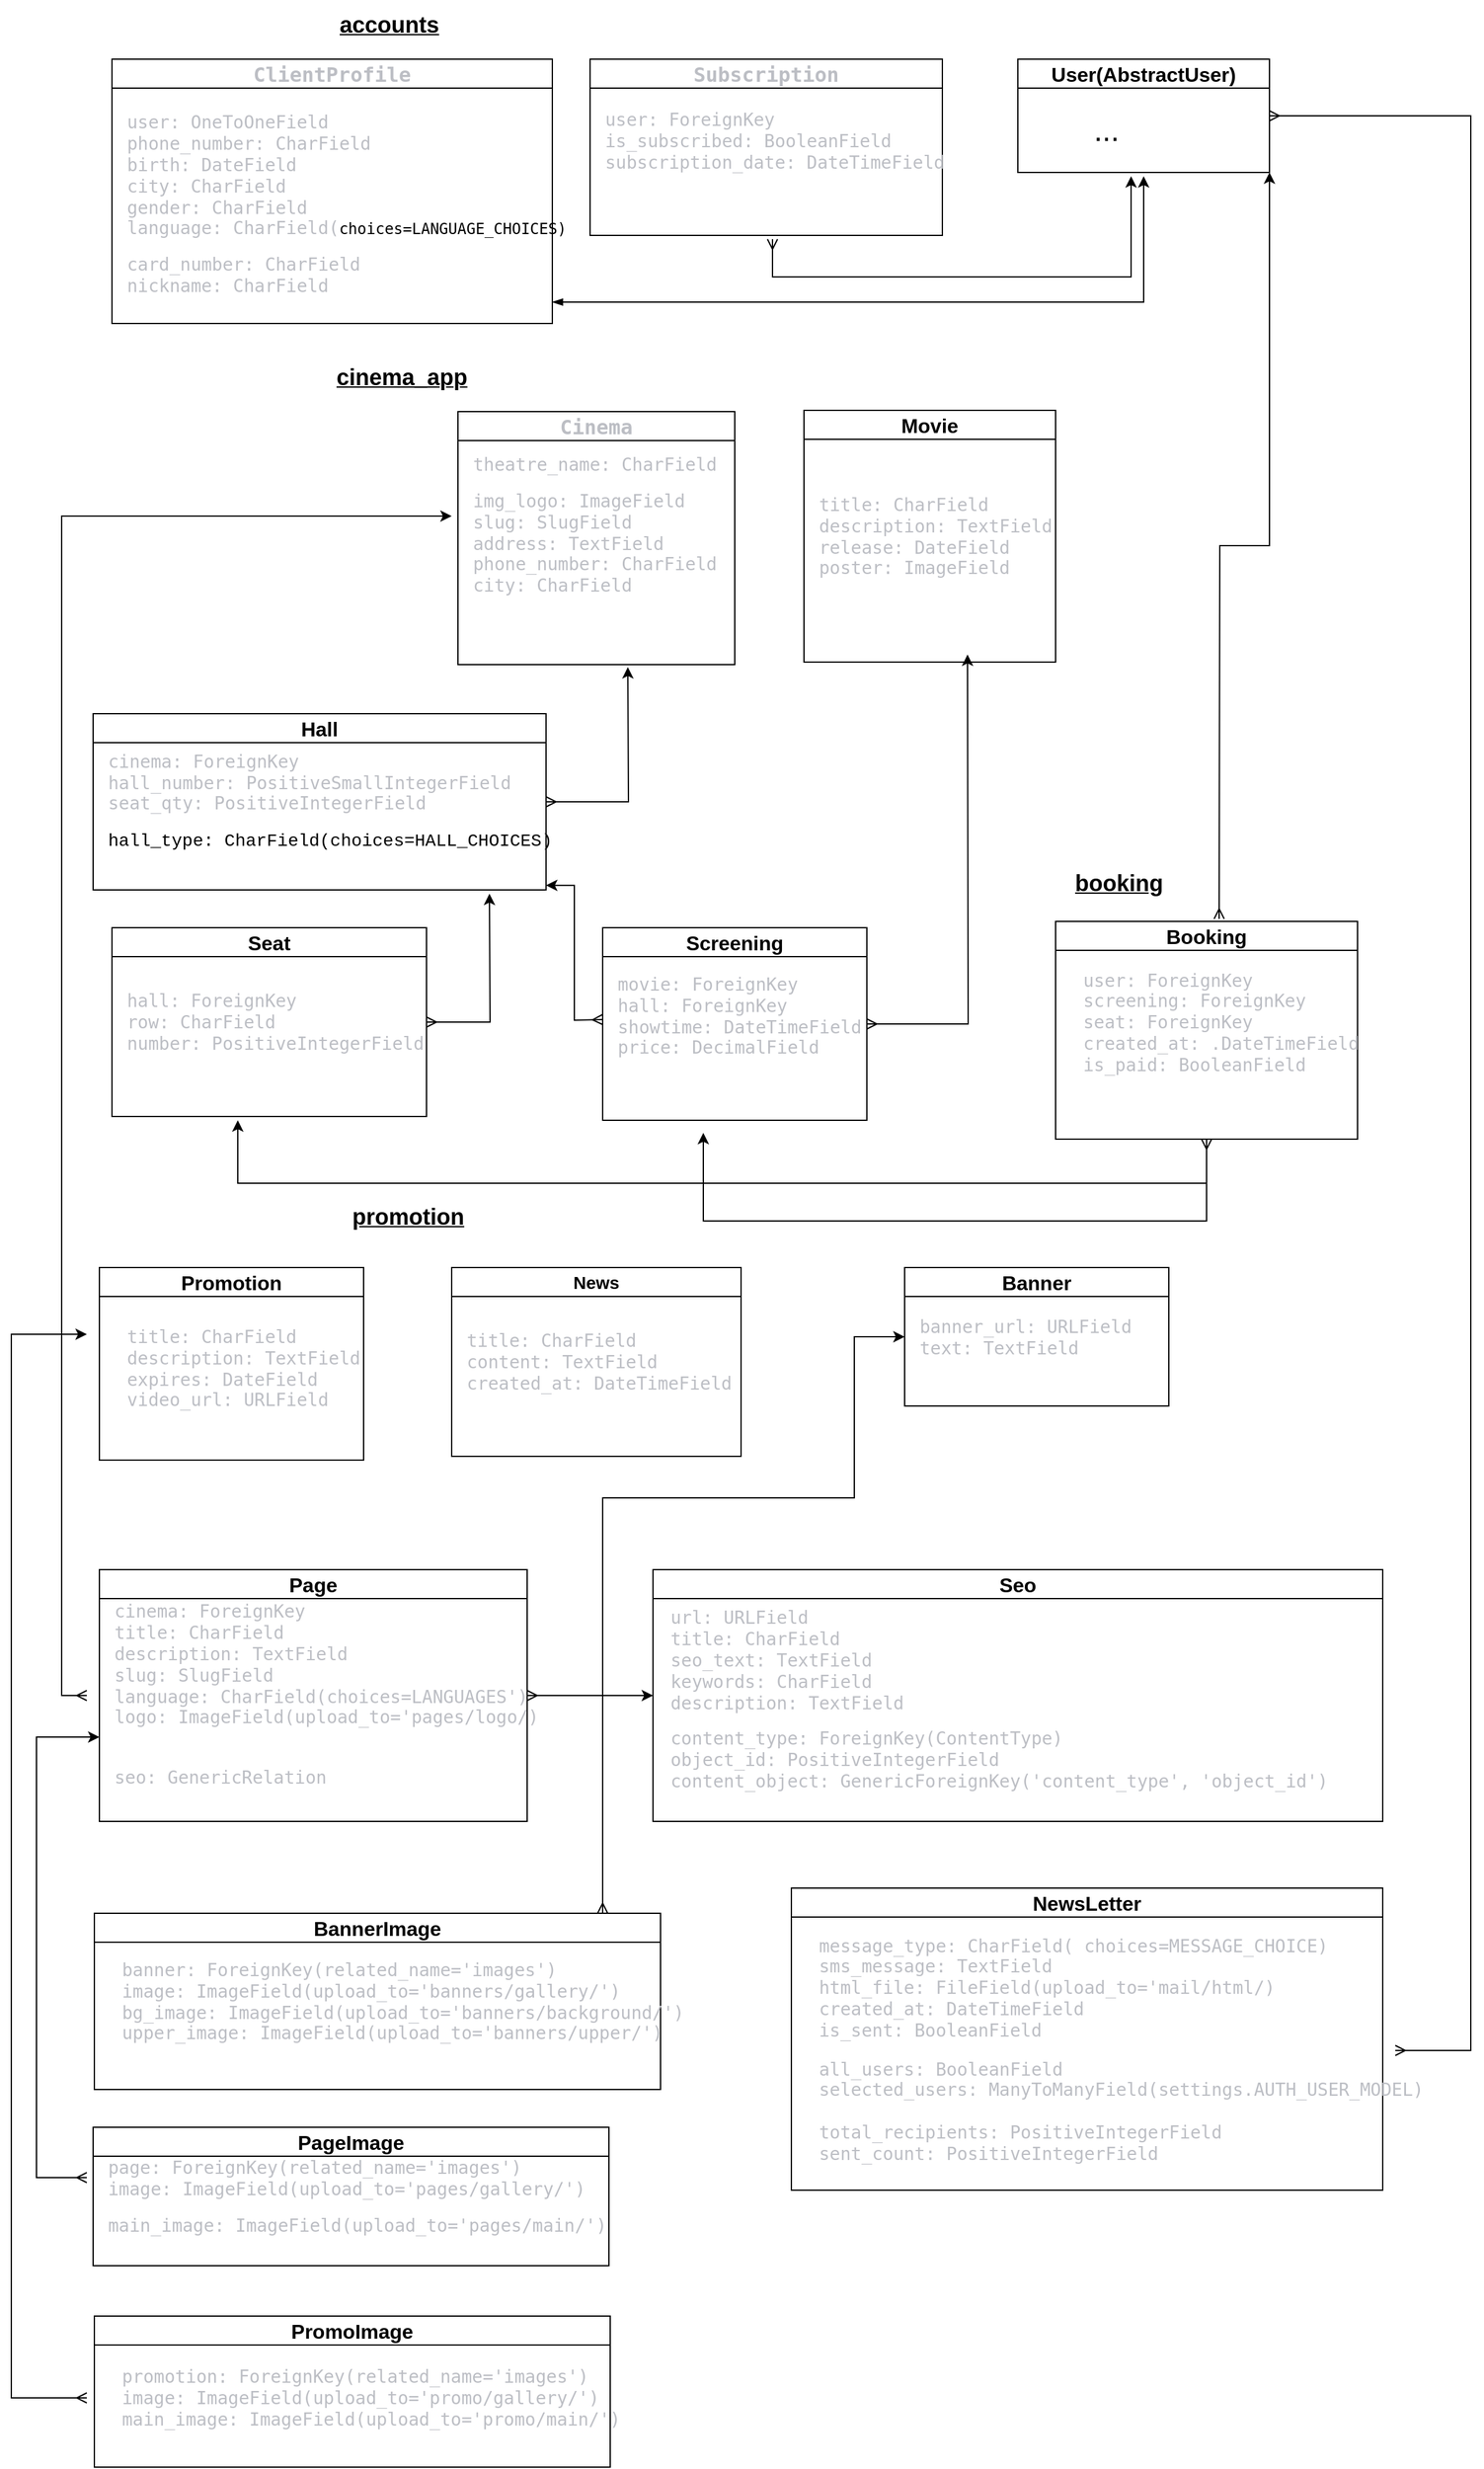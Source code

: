 <mxfile version="28.0.7">
  <diagram name="Страница — 1" id="jdN-In5Sup646VtUuVHt">
    <mxGraphModel dx="1041" dy="1763" grid="1" gridSize="10" guides="1" tooltips="1" connect="1" arrows="1" fold="1" page="1" pageScale="1" pageWidth="827" pageHeight="1169" math="0" shadow="0">
      <root>
        <mxCell id="0" />
        <mxCell id="1" parent="0" />
        <mxCell id="P_w9RCwGP_6V5Zf1SZuy-1" value="&lt;div&gt;&lt;pre style=&quot;font-family: &amp;quot;JetBrains Mono&amp;quot;, monospace;&quot;&gt;&lt;font style=&quot;font-size: 16px; color: light-dark(rgb(188, 190, 196), rgb(255, 255, 255));&quot;&gt;ClientProfile&lt;/font&gt;&lt;/pre&gt;&lt;/div&gt;" style="swimlane;whiteSpace=wrap;html=1;" parent="1" vertex="1">
          <mxGeometry x="220" y="-983" width="350" height="210" as="geometry" />
        </mxCell>
        <mxCell id="P_w9RCwGP_6V5Zf1SZuy-49" style="edgeStyle=orthogonalEdgeStyle;rounded=0;orthogonalLoop=1;jettySize=auto;html=1;startArrow=blockThin;startFill=1;" parent="P_w9RCwGP_6V5Zf1SZuy-1" edge="1">
          <mxGeometry relative="1" as="geometry">
            <mxPoint x="820" y="93" as="targetPoint" />
            <mxPoint x="350" y="193" as="sourcePoint" />
            <Array as="points">
              <mxPoint x="820" y="193" />
            </Array>
          </mxGeometry>
        </mxCell>
        <mxCell id="P_w9RCwGP_6V5Zf1SZuy-4" value="&lt;pre style=&quot;font-family: &amp;quot;JetBrains Mono&amp;quot;, monospace;&quot;&gt;&lt;span&gt;&lt;font style=&quot;color: light-dark(rgb(188, 190, 196), rgb(255, 255, 255)); font-size: 14px;&quot;&gt;user: OneToOneField&lt;br&gt;phone_number: CharField&lt;br&gt;birth: DateField&lt;br&gt;city: CharField&lt;br&gt;gender: CharField&lt;br&gt;language: CharField(&lt;/font&gt;&lt;/span&gt;choices=LANGUAGE_CHOICES)&lt;/pre&gt;&lt;pre style=&quot;font-family: &amp;quot;JetBrains Mono&amp;quot;, monospace;&quot;&gt;&lt;span&gt;&lt;font style=&quot;color: light-dark(rgb(188, 190, 196), rgb(255, 255, 255)); font-size: 14px;&quot;&gt;card_number: CharField&lt;br&gt;nickname: CharField&lt;br&gt;&lt;/font&gt;&lt;/span&gt;&lt;/pre&gt;" style="text;html=1;align=left;verticalAlign=middle;resizable=0;points=[];autosize=1;strokeColor=none;fillColor=none;" parent="P_w9RCwGP_6V5Zf1SZuy-1" vertex="1">
          <mxGeometry x="10" y="25" width="340" height="180" as="geometry" />
        </mxCell>
        <mxCell id="P_w9RCwGP_6V5Zf1SZuy-5" value="&lt;pre style=&quot;font-family: &amp;quot;JetBrains Mono&amp;quot;, monospace;&quot;&gt;&lt;div&gt;&lt;pre style=&quot;font-family: &amp;quot;JetBrains Mono&amp;quot;, monospace;&quot;&gt;&lt;font style=&quot;color: light-dark(rgb(188, 190, 196), rgb(255, 255, 255)); font-size: 16px;&quot;&gt;Subscription&lt;/font&gt;&lt;/pre&gt;&lt;/div&gt;&lt;/pre&gt;" style="swimlane;whiteSpace=wrap;html=1;" parent="1" vertex="1">
          <mxGeometry x="600" y="-983" width="280" height="140" as="geometry" />
        </mxCell>
        <mxCell id="P_w9RCwGP_6V5Zf1SZuy-51" style="edgeStyle=orthogonalEdgeStyle;rounded=0;orthogonalLoop=1;jettySize=auto;html=1;startArrow=ERmany;startFill=0;" parent="P_w9RCwGP_6V5Zf1SZuy-5" edge="1">
          <mxGeometry relative="1" as="geometry">
            <mxPoint x="430" y="93" as="targetPoint" />
            <mxPoint x="145" y="143" as="sourcePoint" />
            <Array as="points">
              <mxPoint x="145" y="173" />
              <mxPoint x="430" y="173" />
            </Array>
          </mxGeometry>
        </mxCell>
        <mxCell id="P_w9RCwGP_6V5Zf1SZuy-6" value="&lt;pre style=&quot;font-family: &amp;quot;JetBrains Mono&amp;quot;, monospace;&quot;&gt;&lt;div&gt;&lt;pre style=&quot;font-family: &amp;quot;JetBrains Mono&amp;quot;, monospace;&quot;&gt;&lt;font style=&quot;color: light-dark(rgb(188, 190, 196), rgb(255, 255, 255)); font-size: 14px;&quot;&gt;user: ForeignKey&lt;br&gt;is_subscribed: BooleanField&lt;br&gt;subscription_date: DateTimeField&lt;/font&gt;&lt;/pre&gt;&lt;/div&gt;&lt;/pre&gt;" style="text;html=1;align=left;verticalAlign=middle;resizable=0;points=[];autosize=1;strokeColor=none;fillColor=none;" parent="P_w9RCwGP_6V5Zf1SZuy-5" vertex="1">
          <mxGeometry x="10" y="20" width="270" height="90" as="geometry" />
        </mxCell>
        <mxCell id="P_w9RCwGP_6V5Zf1SZuy-7" value="&lt;div&gt;&lt;pre style=&quot;font-family: &amp;quot;JetBrains Mono&amp;quot;, monospace;&quot;&gt;&lt;font style=&quot;font-size: 16px; color: light-dark(rgb(188, 190, 196), rgb(255, 255, 255));&quot;&gt;Cinema&lt;/font&gt;&lt;/pre&gt;&lt;/div&gt;" style="swimlane;whiteSpace=wrap;html=1;" parent="1" vertex="1">
          <mxGeometry x="495" y="-703" width="220" height="201" as="geometry" />
        </mxCell>
        <mxCell id="P_w9RCwGP_6V5Zf1SZuy-8" value="&lt;div style=&quot;&quot;&gt;&lt;pre style=&quot;font-family: &amp;quot;JetBrains Mono&amp;quot;, monospace;&quot;&gt;&lt;font style=&quot;color: light-dark(rgb(188, 190, 196), rgb(255, 255, 255)); font-size: 14px;&quot;&gt;theatre_name: CharField&lt;/font&gt;&lt;/pre&gt;&lt;pre style=&quot;font-family: &amp;quot;JetBrains Mono&amp;quot;, monospace;&quot;&gt;&lt;font style=&quot;color: light-dark(rgb(188, 190, 196), rgb(255, 255, 255)); font-size: 14px;&quot;&gt;img_logo: ImageField&lt;br&gt;slug: SlugField&lt;br&gt;address: TextField&lt;br&gt;phone_number: CharField&lt;br&gt;city: CharField&lt;/font&gt;&lt;/pre&gt;&lt;/div&gt;" style="text;html=1;align=left;verticalAlign=middle;resizable=0;points=[];autosize=1;strokeColor=none;fillColor=none;" parent="P_w9RCwGP_6V5Zf1SZuy-7" vertex="1">
          <mxGeometry x="10" y="15" width="200" height="150" as="geometry" />
        </mxCell>
        <mxCell id="P_w9RCwGP_6V5Zf1SZuy-52" style="edgeStyle=orthogonalEdgeStyle;rounded=0;orthogonalLoop=1;jettySize=auto;html=1;startArrow=ERmany;startFill=0;" parent="1" source="P_w9RCwGP_6V5Zf1SZuy-9" edge="1">
          <mxGeometry relative="1" as="geometry">
            <mxPoint x="630" y="-500" as="targetPoint" />
          </mxGeometry>
        </mxCell>
        <mxCell id="P_w9RCwGP_6V5Zf1SZuy-9" value="&lt;font style=&quot;font-size: 16px;&quot;&gt;Hall&lt;/font&gt;" style="swimlane;whiteSpace=wrap;html=1;" parent="1" vertex="1">
          <mxGeometry x="205" y="-463" width="360" height="140" as="geometry" />
        </mxCell>
        <mxCell id="P_w9RCwGP_6V5Zf1SZuy-10" value="&lt;pre style=&quot;font-family: &amp;quot;JetBrains Mono&amp;quot;, monospace;&quot;&gt;&lt;font style=&quot;color: light-dark(rgb(188, 190, 196), rgb(255, 255, 255)); font-size: 14px;&quot;&gt;cinema: ForeignKey&lt;br&gt;hall_number: PositiveSmallIntegerField&lt;br&gt;seat_qty: PositiveIntegerField&lt;/font&gt;&lt;/pre&gt;&lt;pre style=&quot;font-family: &amp;quot;JetBrains Mono&amp;quot;, monospace;&quot;&gt;&lt;font style=&quot;font-size: 14px; color: light-dark(rgb(0, 0, 0), rgb(255, 255, 255));&quot;&gt;&lt;div style=&quot;font-family: Consolas, &amp;quot;Courier New&amp;quot;, monospace; line-height: 19px;&quot;&gt;hall_type: CharField(choices=HALL_CHOICES)&lt;/div&gt;&lt;/font&gt;&lt;/pre&gt;" style="text;html=1;align=left;verticalAlign=middle;resizable=0;points=[];autosize=1;strokeColor=none;fillColor=none;" parent="P_w9RCwGP_6V5Zf1SZuy-9" vertex="1">
          <mxGeometry x="10" y="10" width="350" height="120" as="geometry" />
        </mxCell>
        <mxCell id="P_w9RCwGP_6V5Zf1SZuy-11" value="&lt;font style=&quot;font-size: 16px;&quot;&gt;Movie&lt;/font&gt;" style="swimlane;whiteSpace=wrap;html=1;" parent="1" vertex="1">
          <mxGeometry x="770" y="-704" width="200" height="200" as="geometry" />
        </mxCell>
        <mxCell id="P_w9RCwGP_6V5Zf1SZuy-12" value="&lt;div style=&quot;&quot;&gt;&lt;pre style=&quot;font-family: &amp;quot;JetBrains Mono&amp;quot;, monospace;&quot;&gt;&lt;font style=&quot;font-size: 14px; color: light-dark(rgb(188, 190, 196), rgb(255, 255, 255));&quot;&gt;title: CharField&lt;br&gt;description: TextField&lt;br&gt;release: DateField&lt;br&gt;poster: ImageField&lt;/font&gt;&lt;/pre&gt;&lt;/div&gt;" style="text;html=1;align=left;verticalAlign=middle;resizable=0;points=[];autosize=1;strokeColor=none;fillColor=none;" parent="P_w9RCwGP_6V5Zf1SZuy-11" vertex="1">
          <mxGeometry x="10" y="50" width="190" height="100" as="geometry" />
        </mxCell>
        <mxCell id="P_w9RCwGP_6V5Zf1SZuy-42" value="&lt;span style=&quot;color: rgba(0, 0, 0, 0); font-family: monospace; font-size: 0px; text-align: start;&quot;&gt;3CmxGraphModel%3E%3Croot%3E%3CmxCell%20id%3D%220%22%2F%3E%3CmxCell%20id%3D%221%22%20parent%3D%220%22%2F%3E%3CmxCell%20id%3D%222%22%20value%3D%22%26lt%3Bfont%20style%3D%26quot%3Bfont-size%3A%2018px%3B%26quot%3B%26gt%3B%26lt%3Bb%26gt%3B%26lt%3Bu%26gt%3BPromotion%26lt%3B%2Fu%26gt%3B%26lt%3B%2Fb%26gt%3B%26lt%3B%2Ffont%26gt%3B%22%20style%3D%22text%3Bhtml%3D1%3Balign%3Dcenter%3BverticalAlign%3Dmiddle%3Bresizable%3D0%3Bpoints%3D%5B%5D%3Bautosize%3D1%3BstrokeColor%3Dnone%3BfillColor%3Dnone%3B%22%20vertex%3D%221%22%20parent%3D%221%22%3E%3CmxGeometry%20x%3D%22230%22%20y%3D%22940%22%20width%3D%22110%22%20height%3D%2240%22%20as%3D%22geometry%22%2F%3E%3C%2FmxCell%3E%3C%2Froot%3E%3C%2FmxGraphModel%3ECinema&lt;/span&gt;" style="text;html=1;align=center;verticalAlign=middle;resizable=0;points=[];autosize=1;strokeColor=none;fillColor=none;" parent="P_w9RCwGP_6V5Zf1SZuy-11" vertex="1">
          <mxGeometry x="130" y="-54" width="20" height="30" as="geometry" />
        </mxCell>
        <mxCell id="P_w9RCwGP_6V5Zf1SZuy-54" style="edgeStyle=orthogonalEdgeStyle;rounded=0;orthogonalLoop=1;jettySize=auto;html=1;startArrow=ERmany;startFill=0;" parent="1" source="P_w9RCwGP_6V5Zf1SZuy-13" edge="1">
          <mxGeometry relative="1" as="geometry">
            <mxPoint x="900" y="-510" as="targetPoint" />
          </mxGeometry>
        </mxCell>
        <mxCell id="P_w9RCwGP_6V5Zf1SZuy-13" value="&lt;font style=&quot;font-size: 16px;&quot;&gt;Screening&lt;/font&gt;" style="swimlane;whiteSpace=wrap;html=1;" parent="1" vertex="1">
          <mxGeometry x="610" y="-293" width="210" height="153" as="geometry" />
        </mxCell>
        <mxCell id="P_w9RCwGP_6V5Zf1SZuy-14" value="&lt;div style=&quot;&quot;&gt;&lt;pre style=&quot;font-family: &amp;quot;JetBrains Mono&amp;quot;, monospace;&quot;&gt;&lt;font style=&quot;font-size: 14px; color: light-dark(rgb(188, 190, 196), rgb(255, 255, 255));&quot;&gt;movie: ForeignKey&lt;br&gt;hall: ForeignKey&lt;br&gt;showtime: DateTimeField&lt;br&gt;price: DecimalField&lt;/font&gt;&lt;/pre&gt;&lt;/div&gt;" style="text;html=1;align=left;verticalAlign=middle;resizable=0;points=[];autosize=1;strokeColor=none;fillColor=none;" parent="P_w9RCwGP_6V5Zf1SZuy-13" vertex="1">
          <mxGeometry x="10" y="20" width="200" height="100" as="geometry" />
        </mxCell>
        <mxCell id="P_w9RCwGP_6V5Zf1SZuy-15" value="&lt;font style=&quot;font-size: 16px;&quot;&gt;Seat&lt;/font&gt;" style="swimlane;whiteSpace=wrap;html=1;" parent="1" vertex="1">
          <mxGeometry x="220" y="-293" width="250" height="150" as="geometry" />
        </mxCell>
        <mxCell id="P_w9RCwGP_6V5Zf1SZuy-53" style="edgeStyle=orthogonalEdgeStyle;rounded=0;orthogonalLoop=1;jettySize=auto;html=1;startArrow=ERmany;startFill=0;" parent="P_w9RCwGP_6V5Zf1SZuy-15" source="P_w9RCwGP_6V5Zf1SZuy-16" edge="1">
          <mxGeometry relative="1" as="geometry">
            <mxPoint x="300" y="-27" as="targetPoint" />
          </mxGeometry>
        </mxCell>
        <mxCell id="P_w9RCwGP_6V5Zf1SZuy-16" value="&lt;div style=&quot;&quot;&gt;&lt;pre style=&quot;font-family: &amp;quot;JetBrains Mono&amp;quot;, monospace;&quot;&gt;&lt;span&gt;&lt;font style=&quot;color: light-dark(rgb(188, 190, 196), rgb(255, 255, 255)); font-size: 14px;&quot;&gt;hall: ForeignKey&lt;br&gt;row: CharField&lt;br&gt;number: PositiveIntegerField&lt;/font&gt;&lt;/span&gt;&lt;/pre&gt;&lt;/div&gt;" style="text;html=1;align=left;verticalAlign=middle;resizable=0;points=[];autosize=1;strokeColor=none;fillColor=none;" parent="P_w9RCwGP_6V5Zf1SZuy-15" vertex="1">
          <mxGeometry x="10" y="30" width="240" height="90" as="geometry" />
        </mxCell>
        <mxCell id="P_w9RCwGP_6V5Zf1SZuy-17" value="&lt;font style=&quot;font-size: 14px;&quot;&gt;News&lt;/font&gt;" style="swimlane;whiteSpace=wrap;html=1;" parent="1" vertex="1">
          <mxGeometry x="490" y="-23" width="230" height="150" as="geometry" />
        </mxCell>
        <mxCell id="P_w9RCwGP_6V5Zf1SZuy-18" value="&lt;div style=&quot;&quot;&gt;&lt;pre style=&quot;font-family: &amp;quot;JetBrains Mono&amp;quot;, monospace;&quot;&gt;&lt;font style=&quot;font-size: 14px; color: light-dark(rgb(188, 190, 196), rgb(255, 255, 255));&quot;&gt;title: CharField&lt;br&gt;content: TextField&lt;br&gt;created_at: DateTimeField&lt;/font&gt;&lt;/pre&gt;&lt;/div&gt;" style="text;html=1;align=left;verticalAlign=middle;resizable=0;points=[];autosize=1;strokeColor=none;fillColor=none;" parent="P_w9RCwGP_6V5Zf1SZuy-17" vertex="1">
          <mxGeometry x="10" y="30" width="220" height="90" as="geometry" />
        </mxCell>
        <mxCell id="P_w9RCwGP_6V5Zf1SZuy-19" value="&lt;font style=&quot;font-size: 16px;&quot;&gt;Promotion&lt;/font&gt;" style="swimlane;whiteSpace=wrap;html=1;" parent="1" vertex="1">
          <mxGeometry x="210" y="-23" width="210" height="153" as="geometry" />
        </mxCell>
        <mxCell id="P_w9RCwGP_6V5Zf1SZuy-20" value="&lt;div style=&quot;&quot;&gt;&lt;pre style=&quot;font-family: &amp;quot;JetBrains Mono&amp;quot;, monospace;&quot;&gt;&lt;font style=&quot;font-size: 14px; color: light-dark(rgb(188, 190, 196), rgb(255, 255, 255));&quot;&gt;title: CharField&lt;br&gt;description: TextField&lt;br&gt;expires: DateField&lt;br&gt;video_url: URLField&lt;/font&gt;&lt;/pre&gt;&lt;/div&gt;" style="text;html=1;align=left;verticalAlign=middle;resizable=0;points=[];autosize=1;strokeColor=none;fillColor=none;" parent="P_w9RCwGP_6V5Zf1SZuy-19" vertex="1">
          <mxGeometry x="20" y="30" width="190" height="100" as="geometry" />
        </mxCell>
        <mxCell id="P_w9RCwGP_6V5Zf1SZuy-21" value="&lt;font style=&quot;font-size: 16px;&quot;&gt;Seo&lt;/font&gt;" style="swimlane;whiteSpace=wrap;html=1;" parent="1" vertex="1">
          <mxGeometry x="650" y="217" width="580" height="200" as="geometry" />
        </mxCell>
        <mxCell id="P_w9RCwGP_6V5Zf1SZuy-22" value="&lt;div style=&quot;&quot;&gt;&lt;pre style=&quot;font-family: &amp;quot;JetBrains Mono&amp;quot;, monospace;&quot;&gt;&lt;font style=&quot;font-size: 14px; color: light-dark(rgb(188, 190, 196), rgb(255, 255, 255));&quot;&gt;url: URLField&lt;br&gt;title: CharField&lt;br&gt;seo_text: TextField&lt;br&gt;keywords: CharField&lt;br&gt;description: TextField&lt;/font&gt;&lt;/pre&gt;&lt;pre style=&quot;font-family: &amp;quot;JetBrains Mono&amp;quot;, monospace;&quot;&gt;&lt;div style=&quot;&quot;&gt;&lt;pre style=&quot;font-family: &amp;quot;JetBrains Mono&amp;quot;, monospace;&quot;&gt;&lt;font style=&quot;font-size: 14px; color: light-dark(rgb(188, 190, 196), rgb(255, 255, 255));&quot;&gt;content_type: ForeignKey(ContentType)&lt;br&gt;object_id: PositiveIntegerField&lt;br&gt;content_object: GenericForeignKey(&#39;content_type&#39;, &#39;object_id&#39;)&lt;/font&gt;&lt;/pre&gt;&lt;/div&gt;&lt;/pre&gt;&lt;/div&gt;" style="text;html=1;align=left;verticalAlign=middle;resizable=0;points=[];autosize=1;strokeColor=none;fillColor=none;" parent="P_w9RCwGP_6V5Zf1SZuy-21" vertex="1">
          <mxGeometry x="12" y="13" width="500" height="180" as="geometry" />
        </mxCell>
        <mxCell id="P_w9RCwGP_6V5Zf1SZuy-23" value="&lt;font style=&quot;font-size: 16px;&quot;&gt;Page&lt;/font&gt;" style="swimlane;whiteSpace=wrap;html=1;startSize=23;" parent="1" vertex="1">
          <mxGeometry x="210" y="217" width="340" height="200" as="geometry" />
        </mxCell>
        <mxCell id="P_w9RCwGP_6V5Zf1SZuy-56" style="edgeStyle=orthogonalEdgeStyle;rounded=0;orthogonalLoop=1;jettySize=auto;html=1;startArrow=ERmany;startFill=0;" parent="P_w9RCwGP_6V5Zf1SZuy-23" edge="1">
          <mxGeometry relative="1" as="geometry">
            <mxPoint x="280" y="-837" as="targetPoint" />
            <Array as="points">
              <mxPoint x="-30" y="100" />
              <mxPoint x="-30" y="-837" />
            </Array>
            <mxPoint x="-10" y="100" as="sourcePoint" />
          </mxGeometry>
        </mxCell>
        <mxCell id="P_w9RCwGP_6V5Zf1SZuy-24" value="&lt;div style=&quot;&quot;&gt;&lt;pre style=&quot;font-family: &amp;quot;JetBrains Mono&amp;quot;, monospace;&quot;&gt;&lt;font style=&quot;color: light-dark(rgb(188, 190, 196), rgb(255, 255, 255)); font-size: 14px;&quot;&gt;cinema: ForeignKey&lt;br&gt;title: CharField&lt;br&gt;description: TextField&lt;br&gt;slug: SlugField&lt;br&gt;language: CharField(choices=LANGUAGES&#39;)&lt;br&gt;logo: ImageField(upload_to=&#39;pages/logo/)&lt;br&gt;&lt;br&gt;&lt;/font&gt;&lt;/pre&gt;&lt;pre style=&quot;font-family: &amp;quot;JetBrains Mono&amp;quot;, monospace;&quot;&gt;&lt;font style=&quot;color: light-dark(rgb(188, 190, 196), rgb(255, 255, 255)); font-size: 14px;&quot;&gt;&lt;pre style=&quot;font-family: &amp;quot;JetBrains Mono&amp;quot;, monospace;&quot;&gt;seo: GenericRelation&lt;/pre&gt;&lt;/font&gt;&lt;/pre&gt;&lt;/div&gt;" style="text;html=1;align=left;verticalAlign=middle;resizable=0;points=[];autosize=1;strokeColor=none;fillColor=none;" parent="P_w9RCwGP_6V5Zf1SZuy-23" vertex="1">
          <mxGeometry x="10" y="5" width="330" height="190" as="geometry" />
        </mxCell>
        <mxCell id="P_w9RCwGP_6V5Zf1SZuy-25" value="&lt;font style=&quot;font-size: 16px;&quot;&gt;NewsLetter&lt;/font&gt;" style="swimlane;whiteSpace=wrap;html=1;" parent="1" vertex="1">
          <mxGeometry x="760" y="470" width="470" height="240" as="geometry" />
        </mxCell>
        <mxCell id="P_w9RCwGP_6V5Zf1SZuy-26" value="&lt;div style=&quot;&quot;&gt;&lt;pre style=&quot;font-family: &amp;quot;JetBrains Mono&amp;quot;, monospace;&quot;&gt;&lt;font style=&quot;font-size: 14px; color: light-dark(rgb(188, 190, 196), rgb(255, 255, 255));&quot;&gt;message_type: CharField( choices=MESSAGE_CHOICE)&lt;br&gt;sms_message: TextField&lt;br&gt;html_file: FileField(upload_to=&#39;mail/html/)&lt;br&gt;created_at: DateTimeField&lt;br&gt;is_sent: BooleanField&lt;/font&gt;&lt;/pre&gt;&lt;pre style=&quot;font-family: &amp;quot;JetBrains Mono&amp;quot;, monospace;&quot;&gt;&lt;font style=&quot;font-size: 14px; color: light-dark(rgb(188, 190, 196), rgb(255, 255, 255));&quot;&gt;&lt;div style=&quot;&quot;&gt;&lt;pre style=&quot;font-family: &amp;quot;JetBrains Mono&amp;quot;, monospace;&quot;&gt;all_users: BooleanField&lt;br&gt;selected_users: ManyToManyField(settings.AUTH_USER_MODEL)&lt;br&gt;&lt;br&gt;total_recipients: PositiveIntegerField&lt;br&gt;sent_count: PositiveIntegerField&lt;/pre&gt;&lt;/div&gt;&lt;/font&gt;&lt;/pre&gt;&lt;/div&gt;" style="text;html=1;align=left;verticalAlign=middle;resizable=0;points=[];autosize=1;strokeColor=none;fillColor=none;" parent="P_w9RCwGP_6V5Zf1SZuy-25" vertex="1">
          <mxGeometry x="20" y="19" width="460" height="220" as="geometry" />
        </mxCell>
        <mxCell id="P_w9RCwGP_6V5Zf1SZuy-27" value="&lt;font style=&quot;font-size: 16px;&quot;&gt;Banner&lt;/font&gt;" style="swimlane;whiteSpace=wrap;html=1;" parent="1" vertex="1">
          <mxGeometry x="850" y="-23" width="210" height="110" as="geometry" />
        </mxCell>
        <mxCell id="P_w9RCwGP_6V5Zf1SZuy-28" value="&lt;div&gt;&lt;pre style=&quot;font-family: &amp;quot;JetBrains Mono&amp;quot;, monospace;&quot;&gt;&lt;font style=&quot;font-size: 14px; color: light-dark(rgb(188, 190, 196), rgb(255, 255, 255));&quot;&gt;banner_url: URLField&lt;br&gt;text: TextField&lt;/font&gt;&lt;/pre&gt;&lt;/div&gt;" style="text;html=1;align=left;verticalAlign=middle;resizable=0;points=[];autosize=1;strokeColor=none;fillColor=none;" parent="P_w9RCwGP_6V5Zf1SZuy-27" vertex="1">
          <mxGeometry x="10" y="20" width="180" height="70" as="geometry" />
        </mxCell>
        <mxCell id="P_w9RCwGP_6V5Zf1SZuy-29" value="&lt;font style=&quot;font-size: 16px;&quot;&gt;PageImage&lt;/font&gt;" style="swimlane;whiteSpace=wrap;html=1;" parent="1" vertex="1">
          <mxGeometry x="205" y="660" width="410" height="110" as="geometry" />
        </mxCell>
        <mxCell id="P_w9RCwGP_6V5Zf1SZuy-30" value="&lt;div style=&quot;&quot;&gt;&lt;pre style=&quot;font-family: &amp;quot;JetBrains Mono&amp;quot;, monospace;&quot;&gt;&lt;span&gt;&lt;font style=&quot;color: light-dark(rgb(188, 190, 196), rgb(255, 255, 255)); font-size: 14px;&quot;&gt;page: ForeignKey(related_name=&#39;images&#39;)&lt;br&gt;image: ImageField(upload_to=&#39;pages/gallery/&#39;)&lt;/font&gt;&lt;/span&gt;&lt;/pre&gt;&lt;pre style=&quot;font-family: &amp;quot;JetBrains Mono&amp;quot;, monospace;&quot;&gt;&lt;font style=&quot;font-size: 14px; color: light-dark(rgb(188, 190, 196), rgb(255, 255, 255));&quot;&gt;main_image: ImageField(upload_to=&#39;pages/main/&#39;)&lt;/font&gt;&lt;/pre&gt;&lt;/div&gt;" style="text;html=1;align=left;verticalAlign=middle;resizable=0;points=[];autosize=1;strokeColor=none;fillColor=none;" parent="P_w9RCwGP_6V5Zf1SZuy-29" vertex="1">
          <mxGeometry x="10" y="5" width="390" height="100" as="geometry" />
        </mxCell>
        <mxCell id="P_w9RCwGP_6V5Zf1SZuy-62" style="edgeStyle=orthogonalEdgeStyle;rounded=0;orthogonalLoop=1;jettySize=auto;html=1;entryX=0;entryY=0.5;entryDx=0;entryDy=0;startArrow=ERmany;startFill=0;" parent="1" source="P_w9RCwGP_6V5Zf1SZuy-31" target="P_w9RCwGP_6V5Zf1SZuy-27" edge="1">
          <mxGeometry relative="1" as="geometry">
            <Array as="points">
              <mxPoint x="610" y="160" />
              <mxPoint x="810" y="160" />
              <mxPoint x="810" y="32" />
            </Array>
          </mxGeometry>
        </mxCell>
        <mxCell id="P_w9RCwGP_6V5Zf1SZuy-31" value="&lt;font style=&quot;font-size: 16px;&quot;&gt;BannerImage&lt;/font&gt;" style="swimlane;whiteSpace=wrap;html=1;" parent="1" vertex="1">
          <mxGeometry x="206" y="490" width="450" height="140" as="geometry" />
        </mxCell>
        <mxCell id="P_w9RCwGP_6V5Zf1SZuy-63" style="edgeStyle=orthogonalEdgeStyle;rounded=0;orthogonalLoop=1;jettySize=auto;html=1;startArrow=ERmany;startFill=0;" parent="1" edge="1">
          <mxGeometry relative="1" as="geometry">
            <mxPoint x="210" y="350" as="targetPoint" />
            <mxPoint x="200" y="700" as="sourcePoint" />
            <Array as="points">
              <mxPoint x="160" y="700" />
              <mxPoint x="160" y="350" />
            </Array>
          </mxGeometry>
        </mxCell>
        <mxCell id="P_w9RCwGP_6V5Zf1SZuy-32" value="&lt;div style=&quot;&quot;&gt;&lt;pre style=&quot;font-family: &amp;quot;JetBrains Mono&amp;quot;, monospace;&quot;&gt;&lt;span&gt;&lt;font style=&quot;color: light-dark(rgb(188, 190, 196), rgb(255, 255, 255)); font-size: 14px;&quot;&gt;banner: ForeignKey(related_name=&#39;images&#39;)&lt;br&gt;image: ImageField(upload_to=&#39;banners/gallery/&#39;)&lt;br&gt;bg_image: ImageField(upload_to=&#39;banners/background/&#39;)&lt;br&gt;upper_image: ImageField(upload_to=&#39;banners/upper/&#39;)&lt;/font&gt;&lt;/span&gt;&lt;/pre&gt;&lt;/div&gt;" style="text;html=1;align=left;verticalAlign=middle;resizable=0;points=[];autosize=1;strokeColor=none;fillColor=none;" parent="1" vertex="1">
          <mxGeometry x="226" y="510" width="430" height="100" as="geometry" />
        </mxCell>
        <mxCell id="P_w9RCwGP_6V5Zf1SZuy-33" value="&lt;font style=&quot;font-size: 16px;&quot;&gt;PromoImage&lt;/font&gt;" style="swimlane;whiteSpace=wrap;html=1;" parent="1" vertex="1">
          <mxGeometry x="206" y="810" width="410" height="120" as="geometry" />
        </mxCell>
        <mxCell id="P_w9RCwGP_6V5Zf1SZuy-64" style="edgeStyle=orthogonalEdgeStyle;rounded=0;orthogonalLoop=1;jettySize=auto;html=1;startArrow=ERmany;startFill=0;" parent="1" edge="1">
          <mxGeometry relative="1" as="geometry">
            <mxPoint x="200" y="30" as="targetPoint" />
            <mxPoint x="200" y="875" as="sourcePoint" />
            <Array as="points">
              <mxPoint x="140" y="875" />
              <mxPoint x="140" y="30" />
            </Array>
          </mxGeometry>
        </mxCell>
        <mxCell id="P_w9RCwGP_6V5Zf1SZuy-34" value="&lt;div style=&quot;&quot;&gt;&lt;pre style=&quot;font-family: &amp;quot;JetBrains Mono&amp;quot;, monospace;&quot;&gt;&lt;font style=&quot;font-size: 14px; color: light-dark(rgb(188, 190, 196), rgb(255, 255, 255));&quot;&gt;promotion: ForeignKey(related_name=&#39;images&#39;)&lt;br&gt;image: ImageField(upload_to=&#39;promo/gallery/&#39;)&lt;br&gt;main_image: ImageField(upload_to=&#39;promo/main/&#39;)&lt;/font&gt;&lt;/pre&gt;&lt;/div&gt;" style="text;html=1;align=left;verticalAlign=middle;resizable=0;points=[];autosize=1;strokeColor=none;fillColor=none;" parent="1" vertex="1">
          <mxGeometry x="226" y="830" width="390" height="90" as="geometry" />
        </mxCell>
        <mxCell id="P_w9RCwGP_6V5Zf1SZuy-67" style="edgeStyle=orthogonalEdgeStyle;rounded=0;orthogonalLoop=1;jettySize=auto;html=1;startArrow=ERmany;startFill=0;" parent="1" source="P_w9RCwGP_6V5Zf1SZuy-35" edge="1">
          <mxGeometry relative="1" as="geometry">
            <mxPoint x="690" y="-130" as="targetPoint" />
            <Array as="points">
              <mxPoint x="1090" y="-60" />
              <mxPoint x="690" y="-60" />
            </Array>
          </mxGeometry>
        </mxCell>
        <mxCell id="P_w9RCwGP_6V5Zf1SZuy-68" style="edgeStyle=orthogonalEdgeStyle;rounded=0;orthogonalLoop=1;jettySize=auto;html=1;" parent="1" source="P_w9RCwGP_6V5Zf1SZuy-35" edge="1">
          <mxGeometry relative="1" as="geometry">
            <mxPoint x="320" y="-140" as="targetPoint" />
            <Array as="points">
              <mxPoint x="1090" y="-90" />
              <mxPoint x="320" y="-90" />
            </Array>
          </mxGeometry>
        </mxCell>
        <mxCell id="P_w9RCwGP_6V5Zf1SZuy-35" value="&lt;font style=&quot;font-size: 16px;&quot;&gt;Booking&lt;/font&gt;" style="swimlane;whiteSpace=wrap;html=1;" parent="1" vertex="1">
          <mxGeometry x="970" y="-298" width="240" height="173" as="geometry" />
        </mxCell>
        <mxCell id="P_w9RCwGP_6V5Zf1SZuy-36" value="&lt;div style=&quot;&quot;&gt;&lt;pre style=&quot;font-family: &amp;quot;JetBrains Mono&amp;quot;, monospace;&quot;&gt;&lt;font style=&quot;font-size: 14px; color: light-dark(rgb(188, 190, 196), rgb(255, 255, 255));&quot;&gt;user: ForeignKey&lt;br&gt;screening: ForeignKey&lt;br&gt;seat: ForeignKey&lt;br&gt;created_at: .DateTimeField&lt;br&gt;is_paid: BooleanField&lt;/font&gt;&lt;/pre&gt;&lt;/div&gt;" style="text;html=1;align=left;verticalAlign=middle;resizable=0;points=[];autosize=1;strokeColor=none;fillColor=none;" parent="P_w9RCwGP_6V5Zf1SZuy-35" vertex="1">
          <mxGeometry x="20" y="20" width="220" height="120" as="geometry" />
        </mxCell>
        <mxCell id="P_w9RCwGP_6V5Zf1SZuy-37" value="&lt;font style=&quot;font-size: 18px;&quot;&gt;&lt;u&gt;&lt;b&gt;booking&lt;/b&gt;&lt;/u&gt;&lt;/font&gt;" style="text;html=1;align=center;verticalAlign=middle;resizable=0;points=[];autosize=1;strokeColor=none;fillColor=none;" parent="1" vertex="1">
          <mxGeometry x="975" y="-348" width="90" height="40" as="geometry" />
        </mxCell>
        <mxCell id="P_w9RCwGP_6V5Zf1SZuy-40" value="&lt;font style=&quot;font-size: 18px;&quot;&gt;&lt;b&gt;&lt;u&gt;promotion&lt;/u&gt;&lt;/b&gt;&lt;/font&gt;" style="text;html=1;align=center;verticalAlign=middle;resizable=0;points=[];autosize=1;strokeColor=none;fillColor=none;" parent="1" vertex="1">
          <mxGeometry x="400" y="-83" width="110" height="40" as="geometry" />
        </mxCell>
        <mxCell id="P_w9RCwGP_6V5Zf1SZuy-44" value="&lt;b&gt;&lt;u&gt;&lt;font style=&quot;font-size: 18px;&quot;&gt;c&lt;/font&gt;&lt;font style=&quot;font-size: 18px;&quot;&gt;inema_app&lt;/font&gt;&lt;/u&gt;&lt;/b&gt;" style="text;html=1;align=center;verticalAlign=middle;resizable=0;points=[];autosize=1;strokeColor=none;fillColor=none;" parent="1" vertex="1">
          <mxGeometry x="385" y="-750" width="130" height="40" as="geometry" />
        </mxCell>
        <mxCell id="P_w9RCwGP_6V5Zf1SZuy-45" value="&lt;b&gt;&lt;u&gt;&lt;font style=&quot;font-size: 18px;&quot;&gt;accounts&lt;/font&gt;&lt;/u&gt;&lt;/b&gt;" style="text;html=1;align=center;verticalAlign=middle;resizable=0;points=[];autosize=1;strokeColor=none;fillColor=none;" parent="1" vertex="1">
          <mxGeometry x="390" y="-1030" width="100" height="40" as="geometry" />
        </mxCell>
        <mxCell id="P_w9RCwGP_6V5Zf1SZuy-47" value="&lt;font style=&quot;font-size: 16px;&quot;&gt;User(AbstractUser)&lt;/font&gt;" style="swimlane;whiteSpace=wrap;html=1;" parent="1" vertex="1">
          <mxGeometry x="940" y="-983" width="200" height="90" as="geometry" />
        </mxCell>
        <mxCell id="P_w9RCwGP_6V5Zf1SZuy-48" value="&lt;font style=&quot;font-size: 24px;&quot;&gt;...&lt;/font&gt;" style="text;html=1;align=center;verticalAlign=middle;resizable=0;points=[];autosize=1;strokeColor=none;fillColor=none;" parent="P_w9RCwGP_6V5Zf1SZuy-47" vertex="1">
          <mxGeometry x="50" y="37" width="40" height="40" as="geometry" />
        </mxCell>
        <mxCell id="P_w9RCwGP_6V5Zf1SZuy-55" style="edgeStyle=orthogonalEdgeStyle;rounded=0;orthogonalLoop=1;jettySize=auto;html=1;entryX=1;entryY=1.053;entryDx=0;entryDy=0;entryPerimeter=0;startArrow=ERmany;startFill=0;" parent="1" target="P_w9RCwGP_6V5Zf1SZuy-10" edge="1">
          <mxGeometry relative="1" as="geometry">
            <mxPoint x="610" y="-220" as="sourcePoint" />
          </mxGeometry>
        </mxCell>
        <mxCell id="P_w9RCwGP_6V5Zf1SZuy-57" style="edgeStyle=orthogonalEdgeStyle;rounded=0;orthogonalLoop=1;jettySize=auto;html=1;entryX=1;entryY=0.5;entryDx=0;entryDy=0;startArrow=ERmany;startFill=0;endArrow=ERmany;endFill=0;" parent="1" source="P_w9RCwGP_6V5Zf1SZuy-26" target="P_w9RCwGP_6V5Zf1SZuy-47" edge="1">
          <mxGeometry relative="1" as="geometry">
            <mxPoint x="1240" y="599" as="sourcePoint" />
            <Array as="points">
              <mxPoint x="1300" y="599" />
              <mxPoint x="1300" y="-938" />
            </Array>
          </mxGeometry>
        </mxCell>
        <mxCell id="P_w9RCwGP_6V5Zf1SZuy-69" style="edgeStyle=orthogonalEdgeStyle;rounded=0;orthogonalLoop=1;jettySize=auto;html=1;entryX=1;entryY=1;entryDx=0;entryDy=0;startArrow=ERmany;startFill=0;" parent="1" target="P_w9RCwGP_6V5Zf1SZuy-47" edge="1">
          <mxGeometry relative="1" as="geometry">
            <mxPoint x="1100" y="-300" as="sourcePoint" />
          </mxGeometry>
        </mxCell>
        <mxCell id="U6CKDR1NNKuknFqtmk_2-2" style="edgeStyle=orthogonalEdgeStyle;rounded=0;orthogonalLoop=1;jettySize=auto;html=1;entryX=0;entryY=0.5;entryDx=0;entryDy=0;startArrow=ERmany;startFill=0;" edge="1" parent="1" source="P_w9RCwGP_6V5Zf1SZuy-24" target="P_w9RCwGP_6V5Zf1SZuy-21">
          <mxGeometry relative="1" as="geometry" />
        </mxCell>
      </root>
    </mxGraphModel>
  </diagram>
</mxfile>
